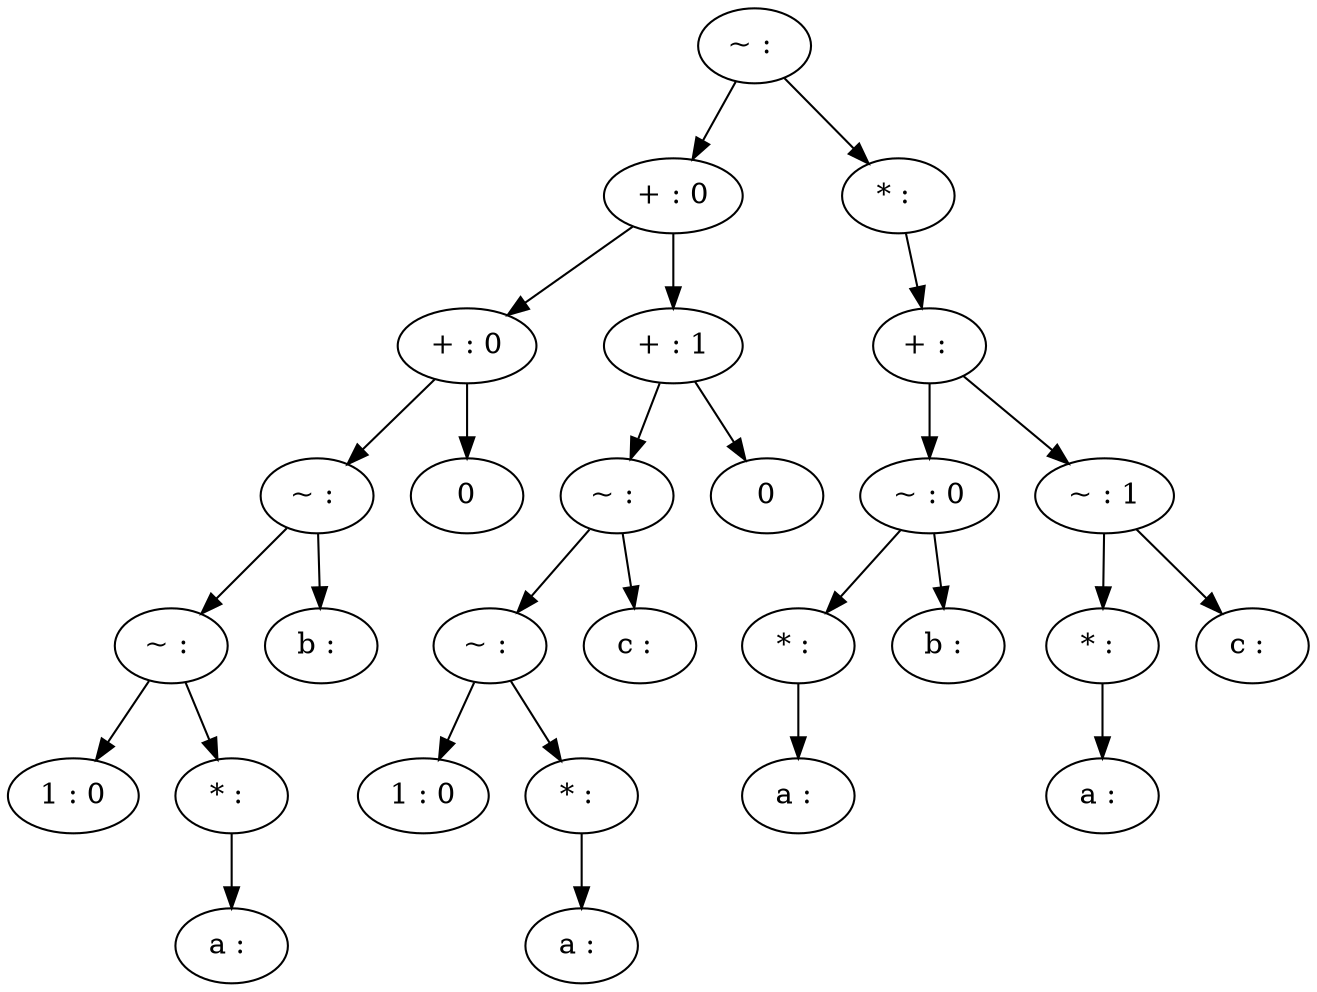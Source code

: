 // Iteration: 1
digraph {
	0 [label="~ : "]
	1 [label="+ : 0"]
	2 [label="+ : 0"]
	3 [label="~ : "]
	4 [label="~ : "]
	5 [label="1 : 0"]
	6 [label="* : "]
	7 [label="a : "]
	8 [label="b : "]
	9 [label=0]
	10 [label="+ : 1"]
	11 [label="~ : "]
	12 [label="~ : "]
	13 [label="1 : 0"]
	14 [label="* : "]
	15 [label="a : "]
	16 [label="c : "]
	17 [label=0]
	18 [label="* : "]
	19 [label="+ : "]
	20 [label="~ : 0"]
	21 [label="* : "]
	22 [label="a : "]
	23 [label="b : "]
	24 [label="~ : 1"]
	25 [label="* : "]
	26 [label="a : "]
	27 [label="c : "]
	0 -> 1
	1 -> 2
	2 -> 3
	3 -> 4
	4 -> 5
	4 -> 6
	6 -> 7
	3 -> 8
	2 -> 9
	1 -> 10
	10 -> 11
	11 -> 12
	12 -> 13
	12 -> 14
	14 -> 15
	11 -> 16
	10 -> 17
	0 -> 18
	18 -> 19
	19 -> 20
	20 -> 21
	21 -> 22
	20 -> 23
	19 -> 24
	24 -> 25
	25 -> 26
	24 -> 27
}
